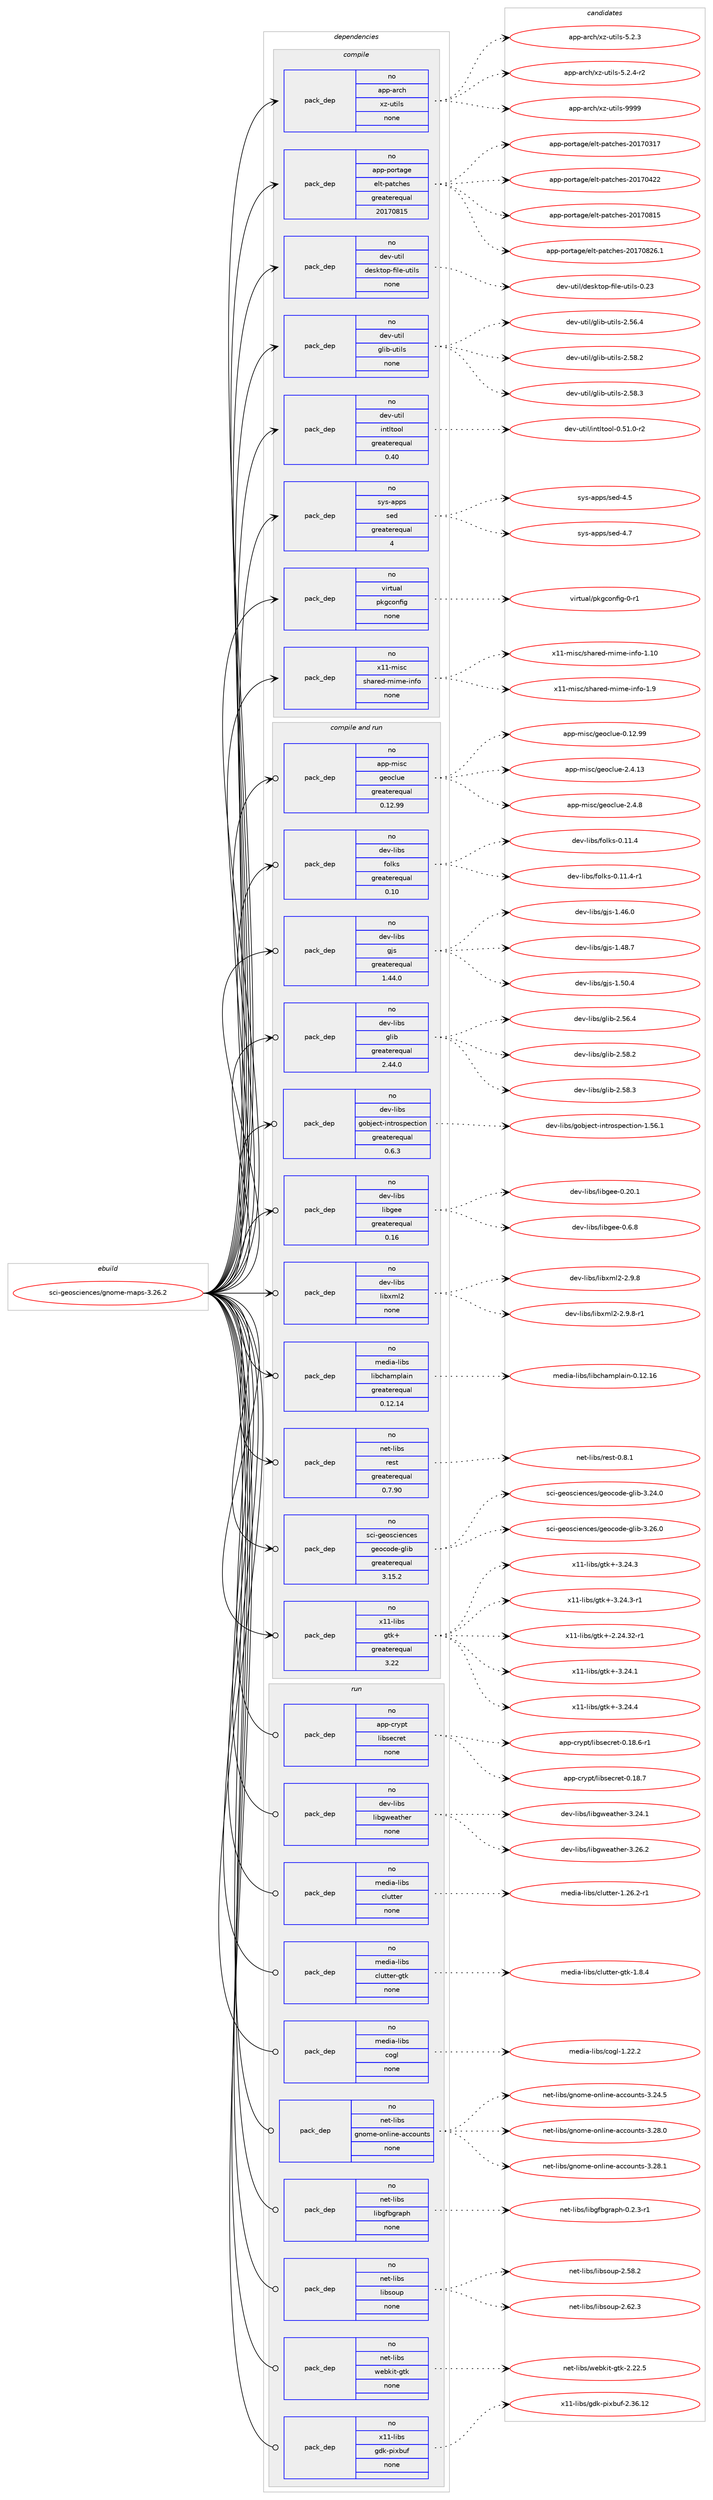digraph prolog {

# *************
# Graph options
# *************

newrank=true;
concentrate=true;
compound=true;
graph [rankdir=LR,fontname=Helvetica,fontsize=10,ranksep=1.5];#, ranksep=2.5, nodesep=0.2];
edge  [arrowhead=vee];
node  [fontname=Helvetica,fontsize=10];

# **********
# The ebuild
# **********

subgraph cluster_leftcol {
color=gray;
rank=same;
label=<<i>ebuild</i>>;
id [label="sci-geosciences/gnome-maps-3.26.2", color=red, width=4, href="../sci-geosciences/gnome-maps-3.26.2.svg"];
}

# ****************
# The dependencies
# ****************

subgraph cluster_midcol {
color=gray;
label=<<i>dependencies</i>>;
subgraph cluster_compile {
fillcolor="#eeeeee";
style=filled;
label=<<i>compile</i>>;
subgraph pack3818 {
dependency4779 [label=<<TABLE BORDER="0" CELLBORDER="1" CELLSPACING="0" CELLPADDING="4" WIDTH="220"><TR><TD ROWSPAN="6" CELLPADDING="30">pack_dep</TD></TR><TR><TD WIDTH="110">no</TD></TR><TR><TD>app-arch</TD></TR><TR><TD>xz-utils</TD></TR><TR><TD>none</TD></TR><TR><TD></TD></TR></TABLE>>, shape=none, color=blue];
}
id:e -> dependency4779:w [weight=20,style="solid",arrowhead="vee"];
subgraph pack3819 {
dependency4780 [label=<<TABLE BORDER="0" CELLBORDER="1" CELLSPACING="0" CELLPADDING="4" WIDTH="220"><TR><TD ROWSPAN="6" CELLPADDING="30">pack_dep</TD></TR><TR><TD WIDTH="110">no</TD></TR><TR><TD>app-portage</TD></TR><TR><TD>elt-patches</TD></TR><TR><TD>greaterequal</TD></TR><TR><TD>20170815</TD></TR></TABLE>>, shape=none, color=blue];
}
id:e -> dependency4780:w [weight=20,style="solid",arrowhead="vee"];
subgraph pack3820 {
dependency4781 [label=<<TABLE BORDER="0" CELLBORDER="1" CELLSPACING="0" CELLPADDING="4" WIDTH="220"><TR><TD ROWSPAN="6" CELLPADDING="30">pack_dep</TD></TR><TR><TD WIDTH="110">no</TD></TR><TR><TD>dev-util</TD></TR><TR><TD>desktop-file-utils</TD></TR><TR><TD>none</TD></TR><TR><TD></TD></TR></TABLE>>, shape=none, color=blue];
}
id:e -> dependency4781:w [weight=20,style="solid",arrowhead="vee"];
subgraph pack3821 {
dependency4782 [label=<<TABLE BORDER="0" CELLBORDER="1" CELLSPACING="0" CELLPADDING="4" WIDTH="220"><TR><TD ROWSPAN="6" CELLPADDING="30">pack_dep</TD></TR><TR><TD WIDTH="110">no</TD></TR><TR><TD>dev-util</TD></TR><TR><TD>glib-utils</TD></TR><TR><TD>none</TD></TR><TR><TD></TD></TR></TABLE>>, shape=none, color=blue];
}
id:e -> dependency4782:w [weight=20,style="solid",arrowhead="vee"];
subgraph pack3822 {
dependency4783 [label=<<TABLE BORDER="0" CELLBORDER="1" CELLSPACING="0" CELLPADDING="4" WIDTH="220"><TR><TD ROWSPAN="6" CELLPADDING="30">pack_dep</TD></TR><TR><TD WIDTH="110">no</TD></TR><TR><TD>dev-util</TD></TR><TR><TD>intltool</TD></TR><TR><TD>greaterequal</TD></TR><TR><TD>0.40</TD></TR></TABLE>>, shape=none, color=blue];
}
id:e -> dependency4783:w [weight=20,style="solid",arrowhead="vee"];
subgraph pack3823 {
dependency4784 [label=<<TABLE BORDER="0" CELLBORDER="1" CELLSPACING="0" CELLPADDING="4" WIDTH="220"><TR><TD ROWSPAN="6" CELLPADDING="30">pack_dep</TD></TR><TR><TD WIDTH="110">no</TD></TR><TR><TD>sys-apps</TD></TR><TR><TD>sed</TD></TR><TR><TD>greaterequal</TD></TR><TR><TD>4</TD></TR></TABLE>>, shape=none, color=blue];
}
id:e -> dependency4784:w [weight=20,style="solid",arrowhead="vee"];
subgraph pack3824 {
dependency4785 [label=<<TABLE BORDER="0" CELLBORDER="1" CELLSPACING="0" CELLPADDING="4" WIDTH="220"><TR><TD ROWSPAN="6" CELLPADDING="30">pack_dep</TD></TR><TR><TD WIDTH="110">no</TD></TR><TR><TD>virtual</TD></TR><TR><TD>pkgconfig</TD></TR><TR><TD>none</TD></TR><TR><TD></TD></TR></TABLE>>, shape=none, color=blue];
}
id:e -> dependency4785:w [weight=20,style="solid",arrowhead="vee"];
subgraph pack3825 {
dependency4786 [label=<<TABLE BORDER="0" CELLBORDER="1" CELLSPACING="0" CELLPADDING="4" WIDTH="220"><TR><TD ROWSPAN="6" CELLPADDING="30">pack_dep</TD></TR><TR><TD WIDTH="110">no</TD></TR><TR><TD>x11-misc</TD></TR><TR><TD>shared-mime-info</TD></TR><TR><TD>none</TD></TR><TR><TD></TD></TR></TABLE>>, shape=none, color=blue];
}
id:e -> dependency4786:w [weight=20,style="solid",arrowhead="vee"];
}
subgraph cluster_compileandrun {
fillcolor="#eeeeee";
style=filled;
label=<<i>compile and run</i>>;
subgraph pack3826 {
dependency4787 [label=<<TABLE BORDER="0" CELLBORDER="1" CELLSPACING="0" CELLPADDING="4" WIDTH="220"><TR><TD ROWSPAN="6" CELLPADDING="30">pack_dep</TD></TR><TR><TD WIDTH="110">no</TD></TR><TR><TD>app-misc</TD></TR><TR><TD>geoclue</TD></TR><TR><TD>greaterequal</TD></TR><TR><TD>0.12.99</TD></TR></TABLE>>, shape=none, color=blue];
}
id:e -> dependency4787:w [weight=20,style="solid",arrowhead="odotvee"];
subgraph pack3827 {
dependency4788 [label=<<TABLE BORDER="0" CELLBORDER="1" CELLSPACING="0" CELLPADDING="4" WIDTH="220"><TR><TD ROWSPAN="6" CELLPADDING="30">pack_dep</TD></TR><TR><TD WIDTH="110">no</TD></TR><TR><TD>dev-libs</TD></TR><TR><TD>folks</TD></TR><TR><TD>greaterequal</TD></TR><TR><TD>0.10</TD></TR></TABLE>>, shape=none, color=blue];
}
id:e -> dependency4788:w [weight=20,style="solid",arrowhead="odotvee"];
subgraph pack3828 {
dependency4789 [label=<<TABLE BORDER="0" CELLBORDER="1" CELLSPACING="0" CELLPADDING="4" WIDTH="220"><TR><TD ROWSPAN="6" CELLPADDING="30">pack_dep</TD></TR><TR><TD WIDTH="110">no</TD></TR><TR><TD>dev-libs</TD></TR><TR><TD>gjs</TD></TR><TR><TD>greaterequal</TD></TR><TR><TD>1.44.0</TD></TR></TABLE>>, shape=none, color=blue];
}
id:e -> dependency4789:w [weight=20,style="solid",arrowhead="odotvee"];
subgraph pack3829 {
dependency4790 [label=<<TABLE BORDER="0" CELLBORDER="1" CELLSPACING="0" CELLPADDING="4" WIDTH="220"><TR><TD ROWSPAN="6" CELLPADDING="30">pack_dep</TD></TR><TR><TD WIDTH="110">no</TD></TR><TR><TD>dev-libs</TD></TR><TR><TD>glib</TD></TR><TR><TD>greaterequal</TD></TR><TR><TD>2.44.0</TD></TR></TABLE>>, shape=none, color=blue];
}
id:e -> dependency4790:w [weight=20,style="solid",arrowhead="odotvee"];
subgraph pack3830 {
dependency4791 [label=<<TABLE BORDER="0" CELLBORDER="1" CELLSPACING="0" CELLPADDING="4" WIDTH="220"><TR><TD ROWSPAN="6" CELLPADDING="30">pack_dep</TD></TR><TR><TD WIDTH="110">no</TD></TR><TR><TD>dev-libs</TD></TR><TR><TD>gobject-introspection</TD></TR><TR><TD>greaterequal</TD></TR><TR><TD>0.6.3</TD></TR></TABLE>>, shape=none, color=blue];
}
id:e -> dependency4791:w [weight=20,style="solid",arrowhead="odotvee"];
subgraph pack3831 {
dependency4792 [label=<<TABLE BORDER="0" CELLBORDER="1" CELLSPACING="0" CELLPADDING="4" WIDTH="220"><TR><TD ROWSPAN="6" CELLPADDING="30">pack_dep</TD></TR><TR><TD WIDTH="110">no</TD></TR><TR><TD>dev-libs</TD></TR><TR><TD>libgee</TD></TR><TR><TD>greaterequal</TD></TR><TR><TD>0.16</TD></TR></TABLE>>, shape=none, color=blue];
}
id:e -> dependency4792:w [weight=20,style="solid",arrowhead="odotvee"];
subgraph pack3832 {
dependency4793 [label=<<TABLE BORDER="0" CELLBORDER="1" CELLSPACING="0" CELLPADDING="4" WIDTH="220"><TR><TD ROWSPAN="6" CELLPADDING="30">pack_dep</TD></TR><TR><TD WIDTH="110">no</TD></TR><TR><TD>dev-libs</TD></TR><TR><TD>libxml2</TD></TR><TR><TD>none</TD></TR><TR><TD></TD></TR></TABLE>>, shape=none, color=blue];
}
id:e -> dependency4793:w [weight=20,style="solid",arrowhead="odotvee"];
subgraph pack3833 {
dependency4794 [label=<<TABLE BORDER="0" CELLBORDER="1" CELLSPACING="0" CELLPADDING="4" WIDTH="220"><TR><TD ROWSPAN="6" CELLPADDING="30">pack_dep</TD></TR><TR><TD WIDTH="110">no</TD></TR><TR><TD>media-libs</TD></TR><TR><TD>libchamplain</TD></TR><TR><TD>greaterequal</TD></TR><TR><TD>0.12.14</TD></TR></TABLE>>, shape=none, color=blue];
}
id:e -> dependency4794:w [weight=20,style="solid",arrowhead="odotvee"];
subgraph pack3834 {
dependency4795 [label=<<TABLE BORDER="0" CELLBORDER="1" CELLSPACING="0" CELLPADDING="4" WIDTH="220"><TR><TD ROWSPAN="6" CELLPADDING="30">pack_dep</TD></TR><TR><TD WIDTH="110">no</TD></TR><TR><TD>net-libs</TD></TR><TR><TD>rest</TD></TR><TR><TD>greaterequal</TD></TR><TR><TD>0.7.90</TD></TR></TABLE>>, shape=none, color=blue];
}
id:e -> dependency4795:w [weight=20,style="solid",arrowhead="odotvee"];
subgraph pack3835 {
dependency4796 [label=<<TABLE BORDER="0" CELLBORDER="1" CELLSPACING="0" CELLPADDING="4" WIDTH="220"><TR><TD ROWSPAN="6" CELLPADDING="30">pack_dep</TD></TR><TR><TD WIDTH="110">no</TD></TR><TR><TD>sci-geosciences</TD></TR><TR><TD>geocode-glib</TD></TR><TR><TD>greaterequal</TD></TR><TR><TD>3.15.2</TD></TR></TABLE>>, shape=none, color=blue];
}
id:e -> dependency4796:w [weight=20,style="solid",arrowhead="odotvee"];
subgraph pack3836 {
dependency4797 [label=<<TABLE BORDER="0" CELLBORDER="1" CELLSPACING="0" CELLPADDING="4" WIDTH="220"><TR><TD ROWSPAN="6" CELLPADDING="30">pack_dep</TD></TR><TR><TD WIDTH="110">no</TD></TR><TR><TD>x11-libs</TD></TR><TR><TD>gtk+</TD></TR><TR><TD>greaterequal</TD></TR><TR><TD>3.22</TD></TR></TABLE>>, shape=none, color=blue];
}
id:e -> dependency4797:w [weight=20,style="solid",arrowhead="odotvee"];
}
subgraph cluster_run {
fillcolor="#eeeeee";
style=filled;
label=<<i>run</i>>;
subgraph pack3837 {
dependency4798 [label=<<TABLE BORDER="0" CELLBORDER="1" CELLSPACING="0" CELLPADDING="4" WIDTH="220"><TR><TD ROWSPAN="6" CELLPADDING="30">pack_dep</TD></TR><TR><TD WIDTH="110">no</TD></TR><TR><TD>app-crypt</TD></TR><TR><TD>libsecret</TD></TR><TR><TD>none</TD></TR><TR><TD></TD></TR></TABLE>>, shape=none, color=blue];
}
id:e -> dependency4798:w [weight=20,style="solid",arrowhead="odot"];
subgraph pack3838 {
dependency4799 [label=<<TABLE BORDER="0" CELLBORDER="1" CELLSPACING="0" CELLPADDING="4" WIDTH="220"><TR><TD ROWSPAN="6" CELLPADDING="30">pack_dep</TD></TR><TR><TD WIDTH="110">no</TD></TR><TR><TD>dev-libs</TD></TR><TR><TD>libgweather</TD></TR><TR><TD>none</TD></TR><TR><TD></TD></TR></TABLE>>, shape=none, color=blue];
}
id:e -> dependency4799:w [weight=20,style="solid",arrowhead="odot"];
subgraph pack3839 {
dependency4800 [label=<<TABLE BORDER="0" CELLBORDER="1" CELLSPACING="0" CELLPADDING="4" WIDTH="220"><TR><TD ROWSPAN="6" CELLPADDING="30">pack_dep</TD></TR><TR><TD WIDTH="110">no</TD></TR><TR><TD>media-libs</TD></TR><TR><TD>clutter</TD></TR><TR><TD>none</TD></TR><TR><TD></TD></TR></TABLE>>, shape=none, color=blue];
}
id:e -> dependency4800:w [weight=20,style="solid",arrowhead="odot"];
subgraph pack3840 {
dependency4801 [label=<<TABLE BORDER="0" CELLBORDER="1" CELLSPACING="0" CELLPADDING="4" WIDTH="220"><TR><TD ROWSPAN="6" CELLPADDING="30">pack_dep</TD></TR><TR><TD WIDTH="110">no</TD></TR><TR><TD>media-libs</TD></TR><TR><TD>clutter-gtk</TD></TR><TR><TD>none</TD></TR><TR><TD></TD></TR></TABLE>>, shape=none, color=blue];
}
id:e -> dependency4801:w [weight=20,style="solid",arrowhead="odot"];
subgraph pack3841 {
dependency4802 [label=<<TABLE BORDER="0" CELLBORDER="1" CELLSPACING="0" CELLPADDING="4" WIDTH="220"><TR><TD ROWSPAN="6" CELLPADDING="30">pack_dep</TD></TR><TR><TD WIDTH="110">no</TD></TR><TR><TD>media-libs</TD></TR><TR><TD>cogl</TD></TR><TR><TD>none</TD></TR><TR><TD></TD></TR></TABLE>>, shape=none, color=blue];
}
id:e -> dependency4802:w [weight=20,style="solid",arrowhead="odot"];
subgraph pack3842 {
dependency4803 [label=<<TABLE BORDER="0" CELLBORDER="1" CELLSPACING="0" CELLPADDING="4" WIDTH="220"><TR><TD ROWSPAN="6" CELLPADDING="30">pack_dep</TD></TR><TR><TD WIDTH="110">no</TD></TR><TR><TD>net-libs</TD></TR><TR><TD>gnome-online-accounts</TD></TR><TR><TD>none</TD></TR><TR><TD></TD></TR></TABLE>>, shape=none, color=blue];
}
id:e -> dependency4803:w [weight=20,style="solid",arrowhead="odot"];
subgraph pack3843 {
dependency4804 [label=<<TABLE BORDER="0" CELLBORDER="1" CELLSPACING="0" CELLPADDING="4" WIDTH="220"><TR><TD ROWSPAN="6" CELLPADDING="30">pack_dep</TD></TR><TR><TD WIDTH="110">no</TD></TR><TR><TD>net-libs</TD></TR><TR><TD>libgfbgraph</TD></TR><TR><TD>none</TD></TR><TR><TD></TD></TR></TABLE>>, shape=none, color=blue];
}
id:e -> dependency4804:w [weight=20,style="solid",arrowhead="odot"];
subgraph pack3844 {
dependency4805 [label=<<TABLE BORDER="0" CELLBORDER="1" CELLSPACING="0" CELLPADDING="4" WIDTH="220"><TR><TD ROWSPAN="6" CELLPADDING="30">pack_dep</TD></TR><TR><TD WIDTH="110">no</TD></TR><TR><TD>net-libs</TD></TR><TR><TD>libsoup</TD></TR><TR><TD>none</TD></TR><TR><TD></TD></TR></TABLE>>, shape=none, color=blue];
}
id:e -> dependency4805:w [weight=20,style="solid",arrowhead="odot"];
subgraph pack3845 {
dependency4806 [label=<<TABLE BORDER="0" CELLBORDER="1" CELLSPACING="0" CELLPADDING="4" WIDTH="220"><TR><TD ROWSPAN="6" CELLPADDING="30">pack_dep</TD></TR><TR><TD WIDTH="110">no</TD></TR><TR><TD>net-libs</TD></TR><TR><TD>webkit-gtk</TD></TR><TR><TD>none</TD></TR><TR><TD></TD></TR></TABLE>>, shape=none, color=blue];
}
id:e -> dependency4806:w [weight=20,style="solid",arrowhead="odot"];
subgraph pack3846 {
dependency4807 [label=<<TABLE BORDER="0" CELLBORDER="1" CELLSPACING="0" CELLPADDING="4" WIDTH="220"><TR><TD ROWSPAN="6" CELLPADDING="30">pack_dep</TD></TR><TR><TD WIDTH="110">no</TD></TR><TR><TD>x11-libs</TD></TR><TR><TD>gdk-pixbuf</TD></TR><TR><TD>none</TD></TR><TR><TD></TD></TR></TABLE>>, shape=none, color=blue];
}
id:e -> dependency4807:w [weight=20,style="solid",arrowhead="odot"];
}
}

# **************
# The candidates
# **************

subgraph cluster_choices {
rank=same;
color=gray;
label=<<i>candidates</i>>;

subgraph choice3818 {
color=black;
nodesep=1;
choice971121124597114991044712012245117116105108115455346504651 [label="app-arch/xz-utils-5.2.3", color=red, width=4,href="../app-arch/xz-utils-5.2.3.svg"];
choice9711211245971149910447120122451171161051081154553465046524511450 [label="app-arch/xz-utils-5.2.4-r2", color=red, width=4,href="../app-arch/xz-utils-5.2.4-r2.svg"];
choice9711211245971149910447120122451171161051081154557575757 [label="app-arch/xz-utils-9999", color=red, width=4,href="../app-arch/xz-utils-9999.svg"];
dependency4779:e -> choice971121124597114991044712012245117116105108115455346504651:w [style=dotted,weight="100"];
dependency4779:e -> choice9711211245971149910447120122451171161051081154553465046524511450:w [style=dotted,weight="100"];
dependency4779:e -> choice9711211245971149910447120122451171161051081154557575757:w [style=dotted,weight="100"];
}
subgraph choice3819 {
color=black;
nodesep=1;
choice97112112451121111141169710310147101108116451129711699104101115455048495548514955 [label="app-portage/elt-patches-20170317", color=red, width=4,href="../app-portage/elt-patches-20170317.svg"];
choice97112112451121111141169710310147101108116451129711699104101115455048495548525050 [label="app-portage/elt-patches-20170422", color=red, width=4,href="../app-portage/elt-patches-20170422.svg"];
choice97112112451121111141169710310147101108116451129711699104101115455048495548564953 [label="app-portage/elt-patches-20170815", color=red, width=4,href="../app-portage/elt-patches-20170815.svg"];
choice971121124511211111411697103101471011081164511297116991041011154550484955485650544649 [label="app-portage/elt-patches-20170826.1", color=red, width=4,href="../app-portage/elt-patches-20170826.1.svg"];
dependency4780:e -> choice97112112451121111141169710310147101108116451129711699104101115455048495548514955:w [style=dotted,weight="100"];
dependency4780:e -> choice97112112451121111141169710310147101108116451129711699104101115455048495548525050:w [style=dotted,weight="100"];
dependency4780:e -> choice97112112451121111141169710310147101108116451129711699104101115455048495548564953:w [style=dotted,weight="100"];
dependency4780:e -> choice971121124511211111411697103101471011081164511297116991041011154550484955485650544649:w [style=dotted,weight="100"];
}
subgraph choice3820 {
color=black;
nodesep=1;
choice100101118451171161051084710010111510711611111245102105108101451171161051081154548465051 [label="dev-util/desktop-file-utils-0.23", color=red, width=4,href="../dev-util/desktop-file-utils-0.23.svg"];
dependency4781:e -> choice100101118451171161051084710010111510711611111245102105108101451171161051081154548465051:w [style=dotted,weight="100"];
}
subgraph choice3821 {
color=black;
nodesep=1;
choice1001011184511711610510847103108105984511711610510811545504653544652 [label="dev-util/glib-utils-2.56.4", color=red, width=4,href="../dev-util/glib-utils-2.56.4.svg"];
choice1001011184511711610510847103108105984511711610510811545504653564650 [label="dev-util/glib-utils-2.58.2", color=red, width=4,href="../dev-util/glib-utils-2.58.2.svg"];
choice1001011184511711610510847103108105984511711610510811545504653564651 [label="dev-util/glib-utils-2.58.3", color=red, width=4,href="../dev-util/glib-utils-2.58.3.svg"];
dependency4782:e -> choice1001011184511711610510847103108105984511711610510811545504653544652:w [style=dotted,weight="100"];
dependency4782:e -> choice1001011184511711610510847103108105984511711610510811545504653564650:w [style=dotted,weight="100"];
dependency4782:e -> choice1001011184511711610510847103108105984511711610510811545504653564651:w [style=dotted,weight="100"];
}
subgraph choice3822 {
color=black;
nodesep=1;
choice1001011184511711610510847105110116108116111111108454846534946484511450 [label="dev-util/intltool-0.51.0-r2", color=red, width=4,href="../dev-util/intltool-0.51.0-r2.svg"];
dependency4783:e -> choice1001011184511711610510847105110116108116111111108454846534946484511450:w [style=dotted,weight="100"];
}
subgraph choice3823 {
color=black;
nodesep=1;
choice11512111545971121121154711510110045524653 [label="sys-apps/sed-4.5", color=red, width=4,href="../sys-apps/sed-4.5.svg"];
choice11512111545971121121154711510110045524655 [label="sys-apps/sed-4.7", color=red, width=4,href="../sys-apps/sed-4.7.svg"];
dependency4784:e -> choice11512111545971121121154711510110045524653:w [style=dotted,weight="100"];
dependency4784:e -> choice11512111545971121121154711510110045524655:w [style=dotted,weight="100"];
}
subgraph choice3824 {
color=black;
nodesep=1;
choice11810511411611797108471121071039911111010210510345484511449 [label="virtual/pkgconfig-0-r1", color=red, width=4,href="../virtual/pkgconfig-0-r1.svg"];
dependency4785:e -> choice11810511411611797108471121071039911111010210510345484511449:w [style=dotted,weight="100"];
}
subgraph choice3825 {
color=black;
nodesep=1;
choice12049494510910511599471151049711410110045109105109101451051101021114549464948 [label="x11-misc/shared-mime-info-1.10", color=red, width=4,href="../x11-misc/shared-mime-info-1.10.svg"];
choice120494945109105115994711510497114101100451091051091014510511010211145494657 [label="x11-misc/shared-mime-info-1.9", color=red, width=4,href="../x11-misc/shared-mime-info-1.9.svg"];
dependency4786:e -> choice12049494510910511599471151049711410110045109105109101451051101021114549464948:w [style=dotted,weight="100"];
dependency4786:e -> choice120494945109105115994711510497114101100451091051091014510511010211145494657:w [style=dotted,weight="100"];
}
subgraph choice3826 {
color=black;
nodesep=1;
choice97112112451091051159947103101111991081171014548464950465757 [label="app-misc/geoclue-0.12.99", color=red, width=4,href="../app-misc/geoclue-0.12.99.svg"];
choice971121124510910511599471031011119910811710145504652464951 [label="app-misc/geoclue-2.4.13", color=red, width=4,href="../app-misc/geoclue-2.4.13.svg"];
choice9711211245109105115994710310111199108117101455046524656 [label="app-misc/geoclue-2.4.8", color=red, width=4,href="../app-misc/geoclue-2.4.8.svg"];
dependency4787:e -> choice97112112451091051159947103101111991081171014548464950465757:w [style=dotted,weight="100"];
dependency4787:e -> choice971121124510910511599471031011119910811710145504652464951:w [style=dotted,weight="100"];
dependency4787:e -> choice9711211245109105115994710310111199108117101455046524656:w [style=dotted,weight="100"];
}
subgraph choice3827 {
color=black;
nodesep=1;
choice10010111845108105981154710211110810711545484649494652 [label="dev-libs/folks-0.11.4", color=red, width=4,href="../dev-libs/folks-0.11.4.svg"];
choice100101118451081059811547102111108107115454846494946524511449 [label="dev-libs/folks-0.11.4-r1", color=red, width=4,href="../dev-libs/folks-0.11.4-r1.svg"];
dependency4788:e -> choice10010111845108105981154710211110810711545484649494652:w [style=dotted,weight="100"];
dependency4788:e -> choice100101118451081059811547102111108107115454846494946524511449:w [style=dotted,weight="100"];
}
subgraph choice3828 {
color=black;
nodesep=1;
choice10010111845108105981154710310611545494652544648 [label="dev-libs/gjs-1.46.0", color=red, width=4,href="../dev-libs/gjs-1.46.0.svg"];
choice10010111845108105981154710310611545494652564655 [label="dev-libs/gjs-1.48.7", color=red, width=4,href="../dev-libs/gjs-1.48.7.svg"];
choice10010111845108105981154710310611545494653484652 [label="dev-libs/gjs-1.50.4", color=red, width=4,href="../dev-libs/gjs-1.50.4.svg"];
dependency4789:e -> choice10010111845108105981154710310611545494652544648:w [style=dotted,weight="100"];
dependency4789:e -> choice10010111845108105981154710310611545494652564655:w [style=dotted,weight="100"];
dependency4789:e -> choice10010111845108105981154710310611545494653484652:w [style=dotted,weight="100"];
}
subgraph choice3829 {
color=black;
nodesep=1;
choice1001011184510810598115471031081059845504653544652 [label="dev-libs/glib-2.56.4", color=red, width=4,href="../dev-libs/glib-2.56.4.svg"];
choice1001011184510810598115471031081059845504653564650 [label="dev-libs/glib-2.58.2", color=red, width=4,href="../dev-libs/glib-2.58.2.svg"];
choice1001011184510810598115471031081059845504653564651 [label="dev-libs/glib-2.58.3", color=red, width=4,href="../dev-libs/glib-2.58.3.svg"];
dependency4790:e -> choice1001011184510810598115471031081059845504653544652:w [style=dotted,weight="100"];
dependency4790:e -> choice1001011184510810598115471031081059845504653564650:w [style=dotted,weight="100"];
dependency4790:e -> choice1001011184510810598115471031081059845504653564651:w [style=dotted,weight="100"];
}
subgraph choice3830 {
color=black;
nodesep=1;
choice1001011184510810598115471031119810610199116451051101161141111151121019911610511111045494653544649 [label="dev-libs/gobject-introspection-1.56.1", color=red, width=4,href="../dev-libs/gobject-introspection-1.56.1.svg"];
dependency4791:e -> choice1001011184510810598115471031119810610199116451051101161141111151121019911610511111045494653544649:w [style=dotted,weight="100"];
}
subgraph choice3831 {
color=black;
nodesep=1;
choice1001011184510810598115471081059810310110145484650484649 [label="dev-libs/libgee-0.20.1", color=red, width=4,href="../dev-libs/libgee-0.20.1.svg"];
choice10010111845108105981154710810598103101101454846544656 [label="dev-libs/libgee-0.6.8", color=red, width=4,href="../dev-libs/libgee-0.6.8.svg"];
dependency4792:e -> choice1001011184510810598115471081059810310110145484650484649:w [style=dotted,weight="100"];
dependency4792:e -> choice10010111845108105981154710810598103101101454846544656:w [style=dotted,weight="100"];
}
subgraph choice3832 {
color=black;
nodesep=1;
choice1001011184510810598115471081059812010910850455046574656 [label="dev-libs/libxml2-2.9.8", color=red, width=4,href="../dev-libs/libxml2-2.9.8.svg"];
choice10010111845108105981154710810598120109108504550465746564511449 [label="dev-libs/libxml2-2.9.8-r1", color=red, width=4,href="../dev-libs/libxml2-2.9.8-r1.svg"];
dependency4793:e -> choice1001011184510810598115471081059812010910850455046574656:w [style=dotted,weight="100"];
dependency4793:e -> choice10010111845108105981154710810598120109108504550465746564511449:w [style=dotted,weight="100"];
}
subgraph choice3833 {
color=black;
nodesep=1;
choice10910110010597451081059811547108105989910497109112108971051104548464950464954 [label="media-libs/libchamplain-0.12.16", color=red, width=4,href="../media-libs/libchamplain-0.12.16.svg"];
dependency4794:e -> choice10910110010597451081059811547108105989910497109112108971051104548464950464954:w [style=dotted,weight="100"];
}
subgraph choice3834 {
color=black;
nodesep=1;
choice110101116451081059811547114101115116454846564649 [label="net-libs/rest-0.8.1", color=red, width=4,href="../net-libs/rest-0.8.1.svg"];
dependency4795:e -> choice110101116451081059811547114101115116454846564649:w [style=dotted,weight="100"];
}
subgraph choice3835 {
color=black;
nodesep=1;
choice115991054510310111111599105101110991011154710310111199111100101451031081059845514650524648 [label="sci-geosciences/geocode-glib-3.24.0", color=red, width=4,href="../sci-geosciences/geocode-glib-3.24.0.svg"];
choice115991054510310111111599105101110991011154710310111199111100101451031081059845514650544648 [label="sci-geosciences/geocode-glib-3.26.0", color=red, width=4,href="../sci-geosciences/geocode-glib-3.26.0.svg"];
dependency4796:e -> choice115991054510310111111599105101110991011154710310111199111100101451031081059845514650524648:w [style=dotted,weight="100"];
dependency4796:e -> choice115991054510310111111599105101110991011154710310111199111100101451031081059845514650544648:w [style=dotted,weight="100"];
}
subgraph choice3836 {
color=black;
nodesep=1;
choice12049494510810598115471031161074345514650524651 [label="x11-libs/gtk+-3.24.3", color=red, width=4,href="../x11-libs/gtk+-3.24.3.svg"];
choice120494945108105981154710311610743455146505246514511449 [label="x11-libs/gtk+-3.24.3-r1", color=red, width=4,href="../x11-libs/gtk+-3.24.3-r1.svg"];
choice12049494510810598115471031161074345504650524651504511449 [label="x11-libs/gtk+-2.24.32-r1", color=red, width=4,href="../x11-libs/gtk+-2.24.32-r1.svg"];
choice12049494510810598115471031161074345514650524649 [label="x11-libs/gtk+-3.24.1", color=red, width=4,href="../x11-libs/gtk+-3.24.1.svg"];
choice12049494510810598115471031161074345514650524652 [label="x11-libs/gtk+-3.24.4", color=red, width=4,href="../x11-libs/gtk+-3.24.4.svg"];
dependency4797:e -> choice12049494510810598115471031161074345514650524651:w [style=dotted,weight="100"];
dependency4797:e -> choice120494945108105981154710311610743455146505246514511449:w [style=dotted,weight="100"];
dependency4797:e -> choice12049494510810598115471031161074345504650524651504511449:w [style=dotted,weight="100"];
dependency4797:e -> choice12049494510810598115471031161074345514650524649:w [style=dotted,weight="100"];
dependency4797:e -> choice12049494510810598115471031161074345514650524652:w [style=dotted,weight="100"];
}
subgraph choice3837 {
color=black;
nodesep=1;
choice971121124599114121112116471081059811510199114101116454846495646544511449 [label="app-crypt/libsecret-0.18.6-r1", color=red, width=4,href="../app-crypt/libsecret-0.18.6-r1.svg"];
choice97112112459911412111211647108105981151019911410111645484649564655 [label="app-crypt/libsecret-0.18.7", color=red, width=4,href="../app-crypt/libsecret-0.18.7.svg"];
dependency4798:e -> choice971121124599114121112116471081059811510199114101116454846495646544511449:w [style=dotted,weight="100"];
dependency4798:e -> choice97112112459911412111211647108105981151019911410111645484649564655:w [style=dotted,weight="100"];
}
subgraph choice3838 {
color=black;
nodesep=1;
choice100101118451081059811547108105981031191019711610410111445514650524649 [label="dev-libs/libgweather-3.24.1", color=red, width=4,href="../dev-libs/libgweather-3.24.1.svg"];
choice100101118451081059811547108105981031191019711610410111445514650544650 [label="dev-libs/libgweather-3.26.2", color=red, width=4,href="../dev-libs/libgweather-3.26.2.svg"];
dependency4799:e -> choice100101118451081059811547108105981031191019711610410111445514650524649:w [style=dotted,weight="100"];
dependency4799:e -> choice100101118451081059811547108105981031191019711610410111445514650544650:w [style=dotted,weight="100"];
}
subgraph choice3839 {
color=black;
nodesep=1;
choice1091011001059745108105981154799108117116116101114454946505446504511449 [label="media-libs/clutter-1.26.2-r1", color=red, width=4,href="../media-libs/clutter-1.26.2-r1.svg"];
dependency4800:e -> choice1091011001059745108105981154799108117116116101114454946505446504511449:w [style=dotted,weight="100"];
}
subgraph choice3840 {
color=black;
nodesep=1;
choice109101100105974510810598115479910811711611610111445103116107454946564652 [label="media-libs/clutter-gtk-1.8.4", color=red, width=4,href="../media-libs/clutter-gtk-1.8.4.svg"];
dependency4801:e -> choice109101100105974510810598115479910811711611610111445103116107454946564652:w [style=dotted,weight="100"];
}
subgraph choice3841 {
color=black;
nodesep=1;
choice109101100105974510810598115479911110310845494650504650 [label="media-libs/cogl-1.22.2", color=red, width=4,href="../media-libs/cogl-1.22.2.svg"];
dependency4802:e -> choice109101100105974510810598115479911110310845494650504650:w [style=dotted,weight="100"];
}
subgraph choice3842 {
color=black;
nodesep=1;
choice110101116451081059811547103110111109101451111101081051101014597999911111711011611545514650524653 [label="net-libs/gnome-online-accounts-3.24.5", color=red, width=4,href="../net-libs/gnome-online-accounts-3.24.5.svg"];
choice110101116451081059811547103110111109101451111101081051101014597999911111711011611545514650564648 [label="net-libs/gnome-online-accounts-3.28.0", color=red, width=4,href="../net-libs/gnome-online-accounts-3.28.0.svg"];
choice110101116451081059811547103110111109101451111101081051101014597999911111711011611545514650564649 [label="net-libs/gnome-online-accounts-3.28.1", color=red, width=4,href="../net-libs/gnome-online-accounts-3.28.1.svg"];
dependency4803:e -> choice110101116451081059811547103110111109101451111101081051101014597999911111711011611545514650524653:w [style=dotted,weight="100"];
dependency4803:e -> choice110101116451081059811547103110111109101451111101081051101014597999911111711011611545514650564648:w [style=dotted,weight="100"];
dependency4803:e -> choice110101116451081059811547103110111109101451111101081051101014597999911111711011611545514650564649:w [style=dotted,weight="100"];
}
subgraph choice3843 {
color=black;
nodesep=1;
choice1101011164510810598115471081059810310298103114971121044548465046514511449 [label="net-libs/libgfbgraph-0.2.3-r1", color=red, width=4,href="../net-libs/libgfbgraph-0.2.3-r1.svg"];
dependency4804:e -> choice1101011164510810598115471081059810310298103114971121044548465046514511449:w [style=dotted,weight="100"];
}
subgraph choice3844 {
color=black;
nodesep=1;
choice1101011164510810598115471081059811511111711245504653564650 [label="net-libs/libsoup-2.58.2", color=red, width=4,href="../net-libs/libsoup-2.58.2.svg"];
choice1101011164510810598115471081059811511111711245504654504651 [label="net-libs/libsoup-2.62.3", color=red, width=4,href="../net-libs/libsoup-2.62.3.svg"];
dependency4805:e -> choice1101011164510810598115471081059811511111711245504653564650:w [style=dotted,weight="100"];
dependency4805:e -> choice1101011164510810598115471081059811511111711245504654504651:w [style=dotted,weight="100"];
}
subgraph choice3845 {
color=black;
nodesep=1;
choice110101116451081059811547119101981071051164510311610745504650504653 [label="net-libs/webkit-gtk-2.22.5", color=red, width=4,href="../net-libs/webkit-gtk-2.22.5.svg"];
dependency4806:e -> choice110101116451081059811547119101981071051164510311610745504650504653:w [style=dotted,weight="100"];
}
subgraph choice3846 {
color=black;
nodesep=1;
choice120494945108105981154710310010745112105120981171024550465154464950 [label="x11-libs/gdk-pixbuf-2.36.12", color=red, width=4,href="../x11-libs/gdk-pixbuf-2.36.12.svg"];
dependency4807:e -> choice120494945108105981154710310010745112105120981171024550465154464950:w [style=dotted,weight="100"];
}
}

}
